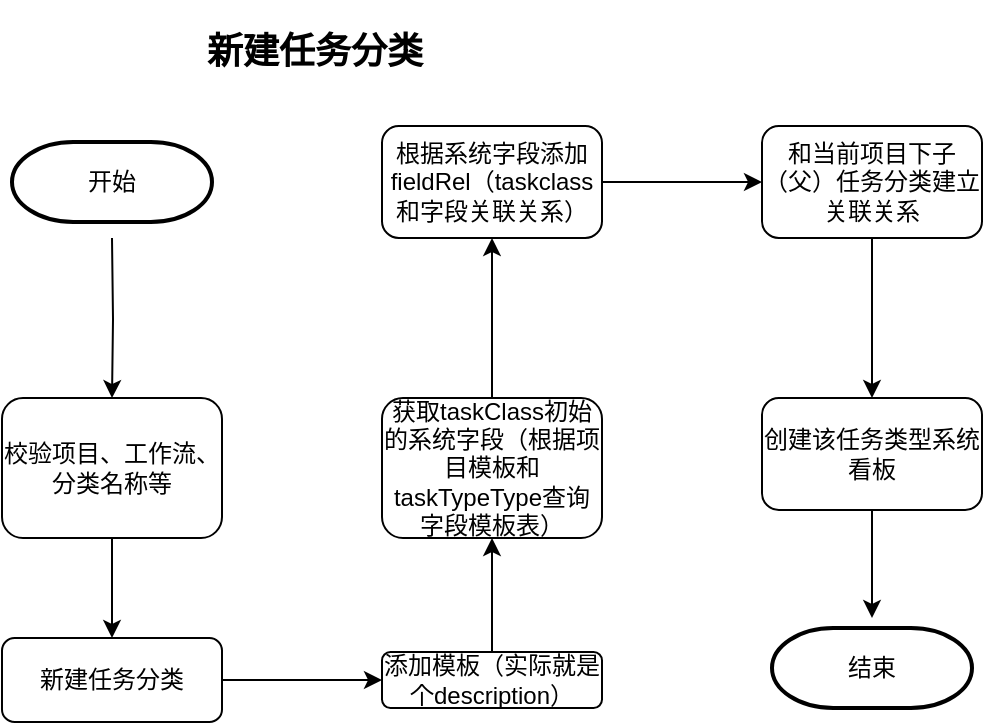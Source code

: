 <mxfile version="12.8.8" type="github"><diagram id="8ww4kMy-OGokvhHyVhnX" name="Page-1"><mxGraphModel dx="946" dy="543" grid="1" gridSize="10" guides="1" tooltips="1" connect="1" arrows="1" fold="1" page="1" pageScale="1" pageWidth="827" pageHeight="1169" math="0" shadow="0"><root><mxCell id="0"/><mxCell id="1" parent="0"/><mxCell id="M42jQ0rT6yA7p7nZOS12-2" value="开始" style="strokeWidth=2;html=1;shape=mxgraph.flowchart.terminator;whiteSpace=wrap;" parent="1" vertex="1"><mxGeometry x="60" y="102" width="100" height="40" as="geometry"/></mxCell><mxCell id="M42jQ0rT6yA7p7nZOS12-65" style="edgeStyle=orthogonalEdgeStyle;rounded=0;orthogonalLoop=1;jettySize=auto;html=1;exitX=0.5;exitY=0;exitDx=0;exitDy=0;entryX=0.5;entryY=0;entryDx=0;entryDy=0;startSize=5;endSize=2;" parent="1" edge="1"><mxGeometry relative="1" as="geometry"><Array as="points"><mxPoint x="464" y="50"/><mxPoint x="810" y="50"/></Array><mxPoint x="466.5" y="100" as="sourcePoint"/></mxGeometry></mxCell><mxCell id="OxR8u_R1TsU7xB-B9-50-8" value="" style="edgeStyle=orthogonalEdgeStyle;rounded=0;orthogonalLoop=1;jettySize=auto;html=1;" parent="1" target="OxR8u_R1TsU7xB-B9-50-7" edge="1"><mxGeometry relative="1" as="geometry"><mxPoint x="110" y="150" as="sourcePoint"/></mxGeometry></mxCell><mxCell id="OxR8u_R1TsU7xB-B9-50-10" value="" style="edgeStyle=orthogonalEdgeStyle;rounded=0;orthogonalLoop=1;jettySize=auto;html=1;" parent="1" source="OxR8u_R1TsU7xB-B9-50-7" target="OxR8u_R1TsU7xB-B9-50-9" edge="1"><mxGeometry relative="1" as="geometry"/></mxCell><mxCell id="OxR8u_R1TsU7xB-B9-50-7" value="校验项目、工作流、分类名称等" style="rounded=1;whiteSpace=wrap;html=1;" parent="1" vertex="1"><mxGeometry x="55" y="230" width="110" height="70" as="geometry"/></mxCell><mxCell id="pND4i8yrlHbNQ3pa0ol_-3" value="" style="edgeStyle=orthogonalEdgeStyle;rounded=0;orthogonalLoop=1;jettySize=auto;html=1;" edge="1" parent="1" source="OxR8u_R1TsU7xB-B9-50-9" target="pND4i8yrlHbNQ3pa0ol_-2"><mxGeometry relative="1" as="geometry"/></mxCell><mxCell id="OxR8u_R1TsU7xB-B9-50-9" value="新建任务分类" style="rounded=1;whiteSpace=wrap;html=1;" parent="1" vertex="1"><mxGeometry x="55" y="350" width="110" height="42" as="geometry"/></mxCell><mxCell id="pND4i8yrlHbNQ3pa0ol_-5" value="" style="edgeStyle=orthogonalEdgeStyle;rounded=0;orthogonalLoop=1;jettySize=auto;html=1;" edge="1" parent="1" source="pND4i8yrlHbNQ3pa0ol_-2" target="pND4i8yrlHbNQ3pa0ol_-4"><mxGeometry relative="1" as="geometry"/></mxCell><mxCell id="pND4i8yrlHbNQ3pa0ol_-2" value="添加模板（实际就是个description）" style="rounded=1;whiteSpace=wrap;html=1;" vertex="1" parent="1"><mxGeometry x="245" y="357" width="110" height="28" as="geometry"/></mxCell><mxCell id="pND4i8yrlHbNQ3pa0ol_-8" value="" style="edgeStyle=orthogonalEdgeStyle;rounded=0;orthogonalLoop=1;jettySize=auto;html=1;" edge="1" parent="1" source="pND4i8yrlHbNQ3pa0ol_-4" target="pND4i8yrlHbNQ3pa0ol_-7"><mxGeometry relative="1" as="geometry"/></mxCell><mxCell id="pND4i8yrlHbNQ3pa0ol_-4" value="获取taskClass初始的系统字段（根据项目模板和taskTypeType查询字段模板表）" style="rounded=1;whiteSpace=wrap;html=1;" vertex="1" parent="1"><mxGeometry x="245" y="230" width="110" height="70" as="geometry"/></mxCell><mxCell id="pND4i8yrlHbNQ3pa0ol_-11" value="" style="edgeStyle=orthogonalEdgeStyle;rounded=0;orthogonalLoop=1;jettySize=auto;html=1;" edge="1" parent="1" source="pND4i8yrlHbNQ3pa0ol_-7" target="pND4i8yrlHbNQ3pa0ol_-10"><mxGeometry relative="1" as="geometry"/></mxCell><mxCell id="pND4i8yrlHbNQ3pa0ol_-7" value="根据系统字段添加fieldRel（taskclass和字段关联关系）" style="rounded=1;whiteSpace=wrap;html=1;" vertex="1" parent="1"><mxGeometry x="245" y="94" width="110" height="56" as="geometry"/></mxCell><mxCell id="pND4i8yrlHbNQ3pa0ol_-34" value="" style="edgeStyle=orthogonalEdgeStyle;rounded=0;orthogonalLoop=1;jettySize=auto;html=1;" edge="1" parent="1" source="pND4i8yrlHbNQ3pa0ol_-10" target="pND4i8yrlHbNQ3pa0ol_-33"><mxGeometry relative="1" as="geometry"/></mxCell><mxCell id="pND4i8yrlHbNQ3pa0ol_-10" value="和当前项目下子（父）任务分类建立关联关系" style="rounded=1;whiteSpace=wrap;html=1;" vertex="1" parent="1"><mxGeometry x="435" y="94" width="110" height="56" as="geometry"/></mxCell><mxCell id="pND4i8yrlHbNQ3pa0ol_-35" style="edgeStyle=orthogonalEdgeStyle;rounded=0;orthogonalLoop=1;jettySize=auto;html=1;exitX=0.5;exitY=1;exitDx=0;exitDy=0;" edge="1" parent="1" source="pND4i8yrlHbNQ3pa0ol_-33"><mxGeometry relative="1" as="geometry"><mxPoint x="490" y="340" as="targetPoint"/></mxGeometry></mxCell><mxCell id="pND4i8yrlHbNQ3pa0ol_-33" value="创建该任务类型系统看板" style="rounded=1;whiteSpace=wrap;html=1;" vertex="1" parent="1"><mxGeometry x="435" y="230" width="110" height="56" as="geometry"/></mxCell><mxCell id="pND4i8yrlHbNQ3pa0ol_-15" value="&lt;h2&gt;新建任务分类&lt;/h2&gt;" style="text;html=1;align=center;verticalAlign=middle;resizable=0;points=[];autosize=1;" vertex="1" parent="1"><mxGeometry x="151" y="32" width="120" height="50" as="geometry"/></mxCell><mxCell id="pND4i8yrlHbNQ3pa0ol_-26" value="结束" style="strokeWidth=2;html=1;shape=mxgraph.flowchart.terminator;whiteSpace=wrap;" vertex="1" parent="1"><mxGeometry x="440" y="345" width="100" height="40" as="geometry"/></mxCell></root></mxGraphModel></diagram></mxfile>